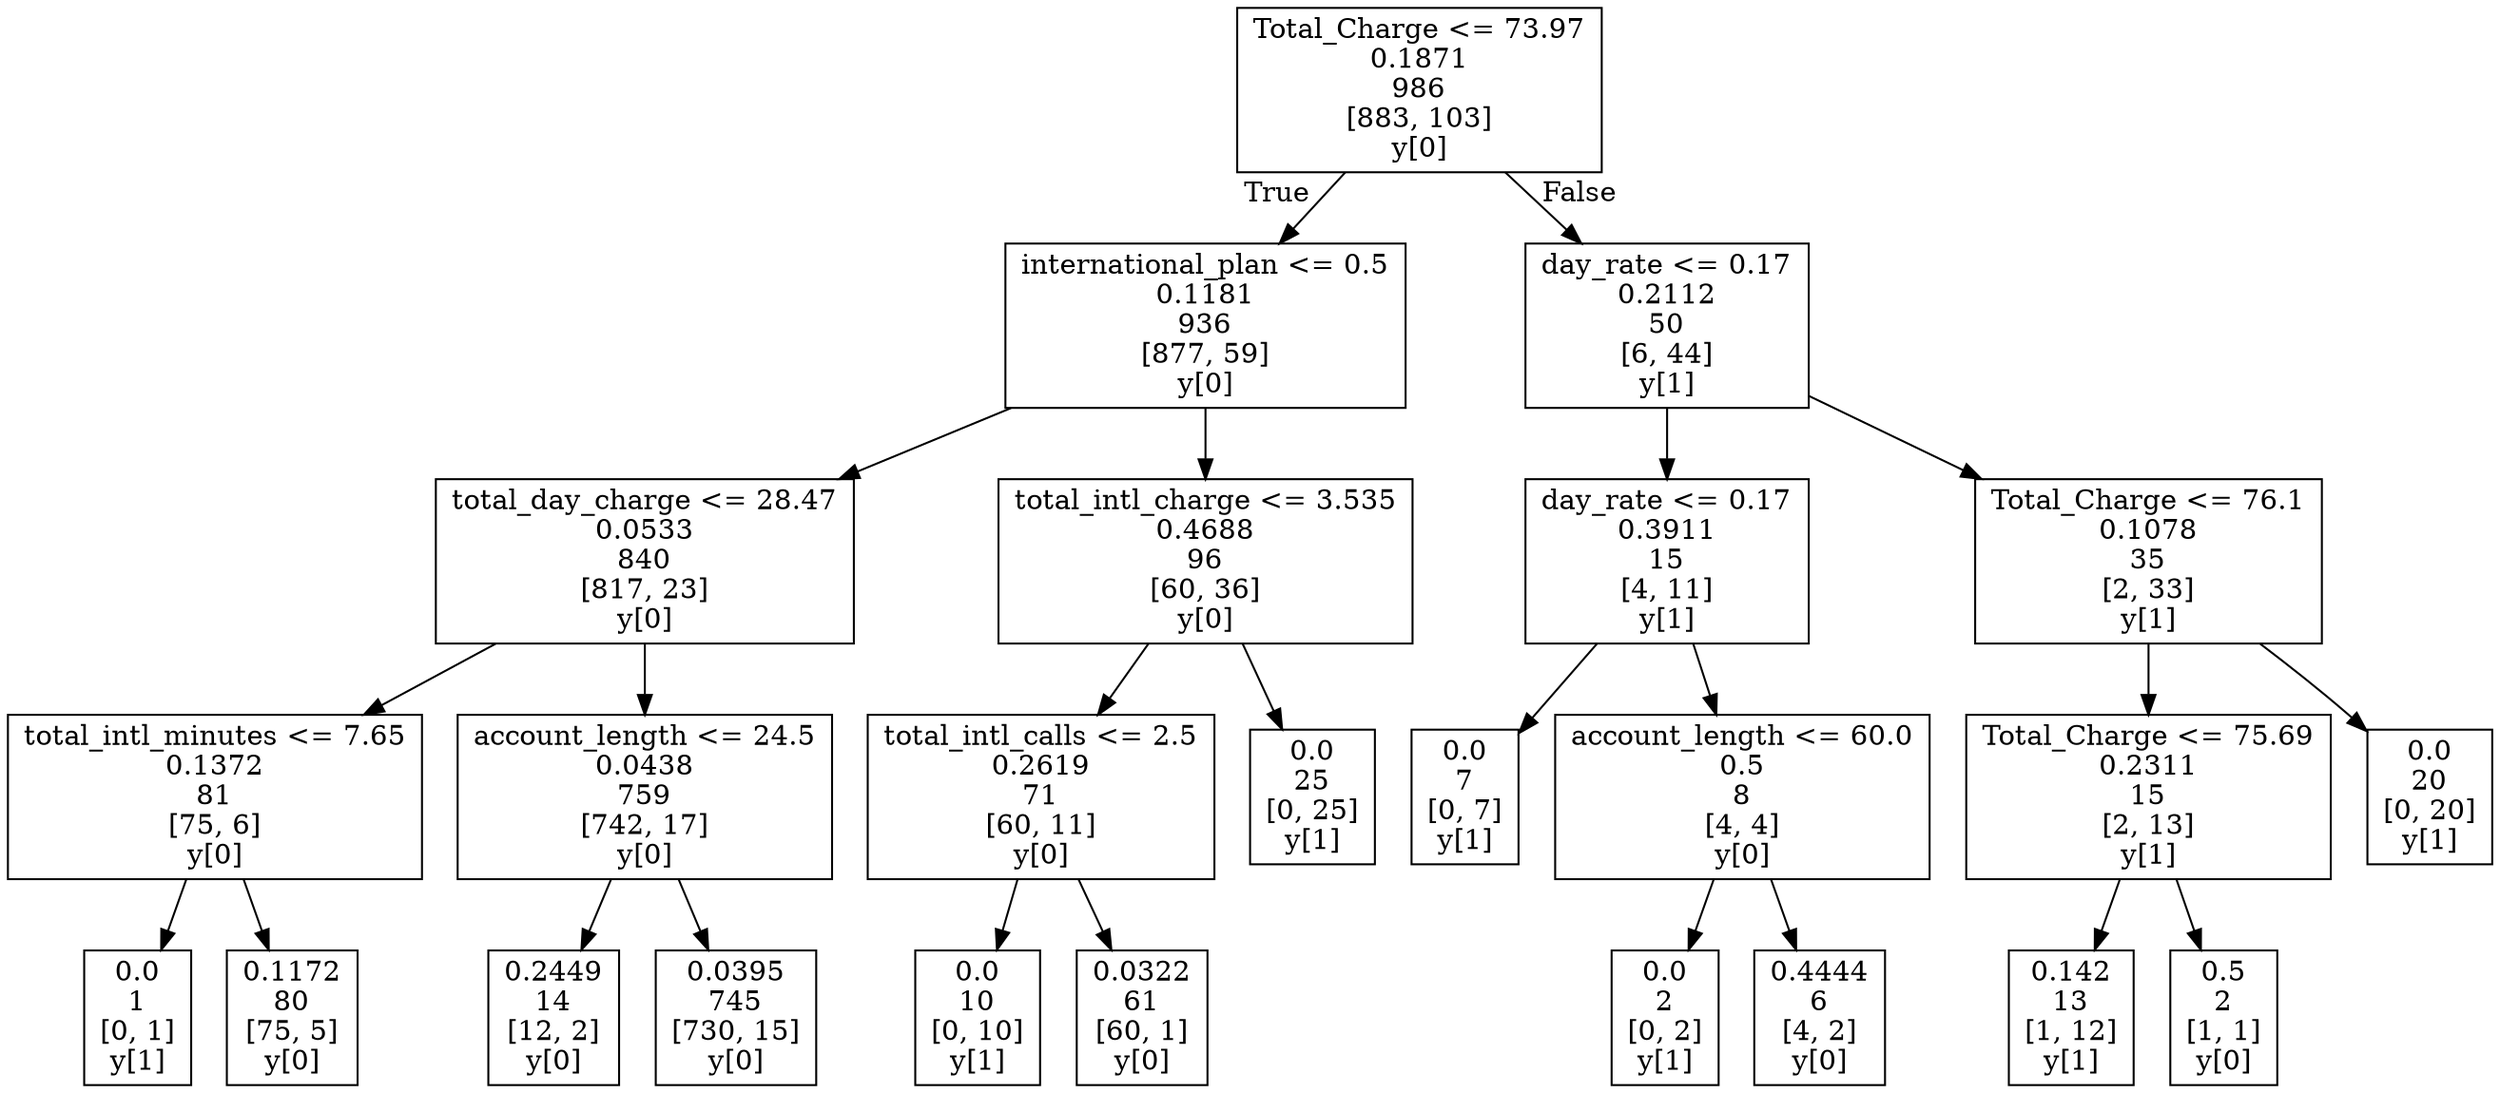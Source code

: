 digraph Tree {
node [shape=box] ;
0 [label="Total_Charge <= 73.97\n0.1871\n986\n[883, 103]\ny[0]"] ;
1 [label="international_plan <= 0.5\n0.1181\n936\n[877, 59]\ny[0]"] ;
0 -> 1 [labeldistance=2.5, labelangle=45, headlabel="True"] ;
2 [label="total_day_charge <= 28.47\n0.0533\n840\n[817, 23]\ny[0]"] ;
1 -> 2 ;
3 [label="total_intl_minutes <= 7.65\n0.1372\n81\n[75, 6]\ny[0]"] ;
2 -> 3 ;
4 [label="0.0\n1\n[0, 1]\ny[1]"] ;
3 -> 4 ;
5 [label="0.1172\n80\n[75, 5]\ny[0]"] ;
3 -> 5 ;
6 [label="account_length <= 24.5\n0.0438\n759\n[742, 17]\ny[0]"] ;
2 -> 6 ;
7 [label="0.2449\n14\n[12, 2]\ny[0]"] ;
6 -> 7 ;
8 [label="0.0395\n745\n[730, 15]\ny[0]"] ;
6 -> 8 ;
9 [label="total_intl_charge <= 3.535\n0.4688\n96\n[60, 36]\ny[0]"] ;
1 -> 9 ;
10 [label="total_intl_calls <= 2.5\n0.2619\n71\n[60, 11]\ny[0]"] ;
9 -> 10 ;
11 [label="0.0\n10\n[0, 10]\ny[1]"] ;
10 -> 11 ;
12 [label="0.0322\n61\n[60, 1]\ny[0]"] ;
10 -> 12 ;
13 [label="0.0\n25\n[0, 25]\ny[1]"] ;
9 -> 13 ;
14 [label="day_rate <= 0.17\n0.2112\n50\n[6, 44]\ny[1]"] ;
0 -> 14 [labeldistance=2.5, labelangle=-45, headlabel="False"] ;
15 [label="day_rate <= 0.17\n0.3911\n15\n[4, 11]\ny[1]"] ;
14 -> 15 ;
16 [label="0.0\n7\n[0, 7]\ny[1]"] ;
15 -> 16 ;
17 [label="account_length <= 60.0\n0.5\n8\n[4, 4]\ny[0]"] ;
15 -> 17 ;
18 [label="0.0\n2\n[0, 2]\ny[1]"] ;
17 -> 18 ;
19 [label="0.4444\n6\n[4, 2]\ny[0]"] ;
17 -> 19 ;
20 [label="Total_Charge <= 76.1\n0.1078\n35\n[2, 33]\ny[1]"] ;
14 -> 20 ;
21 [label="Total_Charge <= 75.69\n0.2311\n15\n[2, 13]\ny[1]"] ;
20 -> 21 ;
22 [label="0.142\n13\n[1, 12]\ny[1]"] ;
21 -> 22 ;
23 [label="0.5\n2\n[1, 1]\ny[0]"] ;
21 -> 23 ;
24 [label="0.0\n20\n[0, 20]\ny[1]"] ;
20 -> 24 ;
}